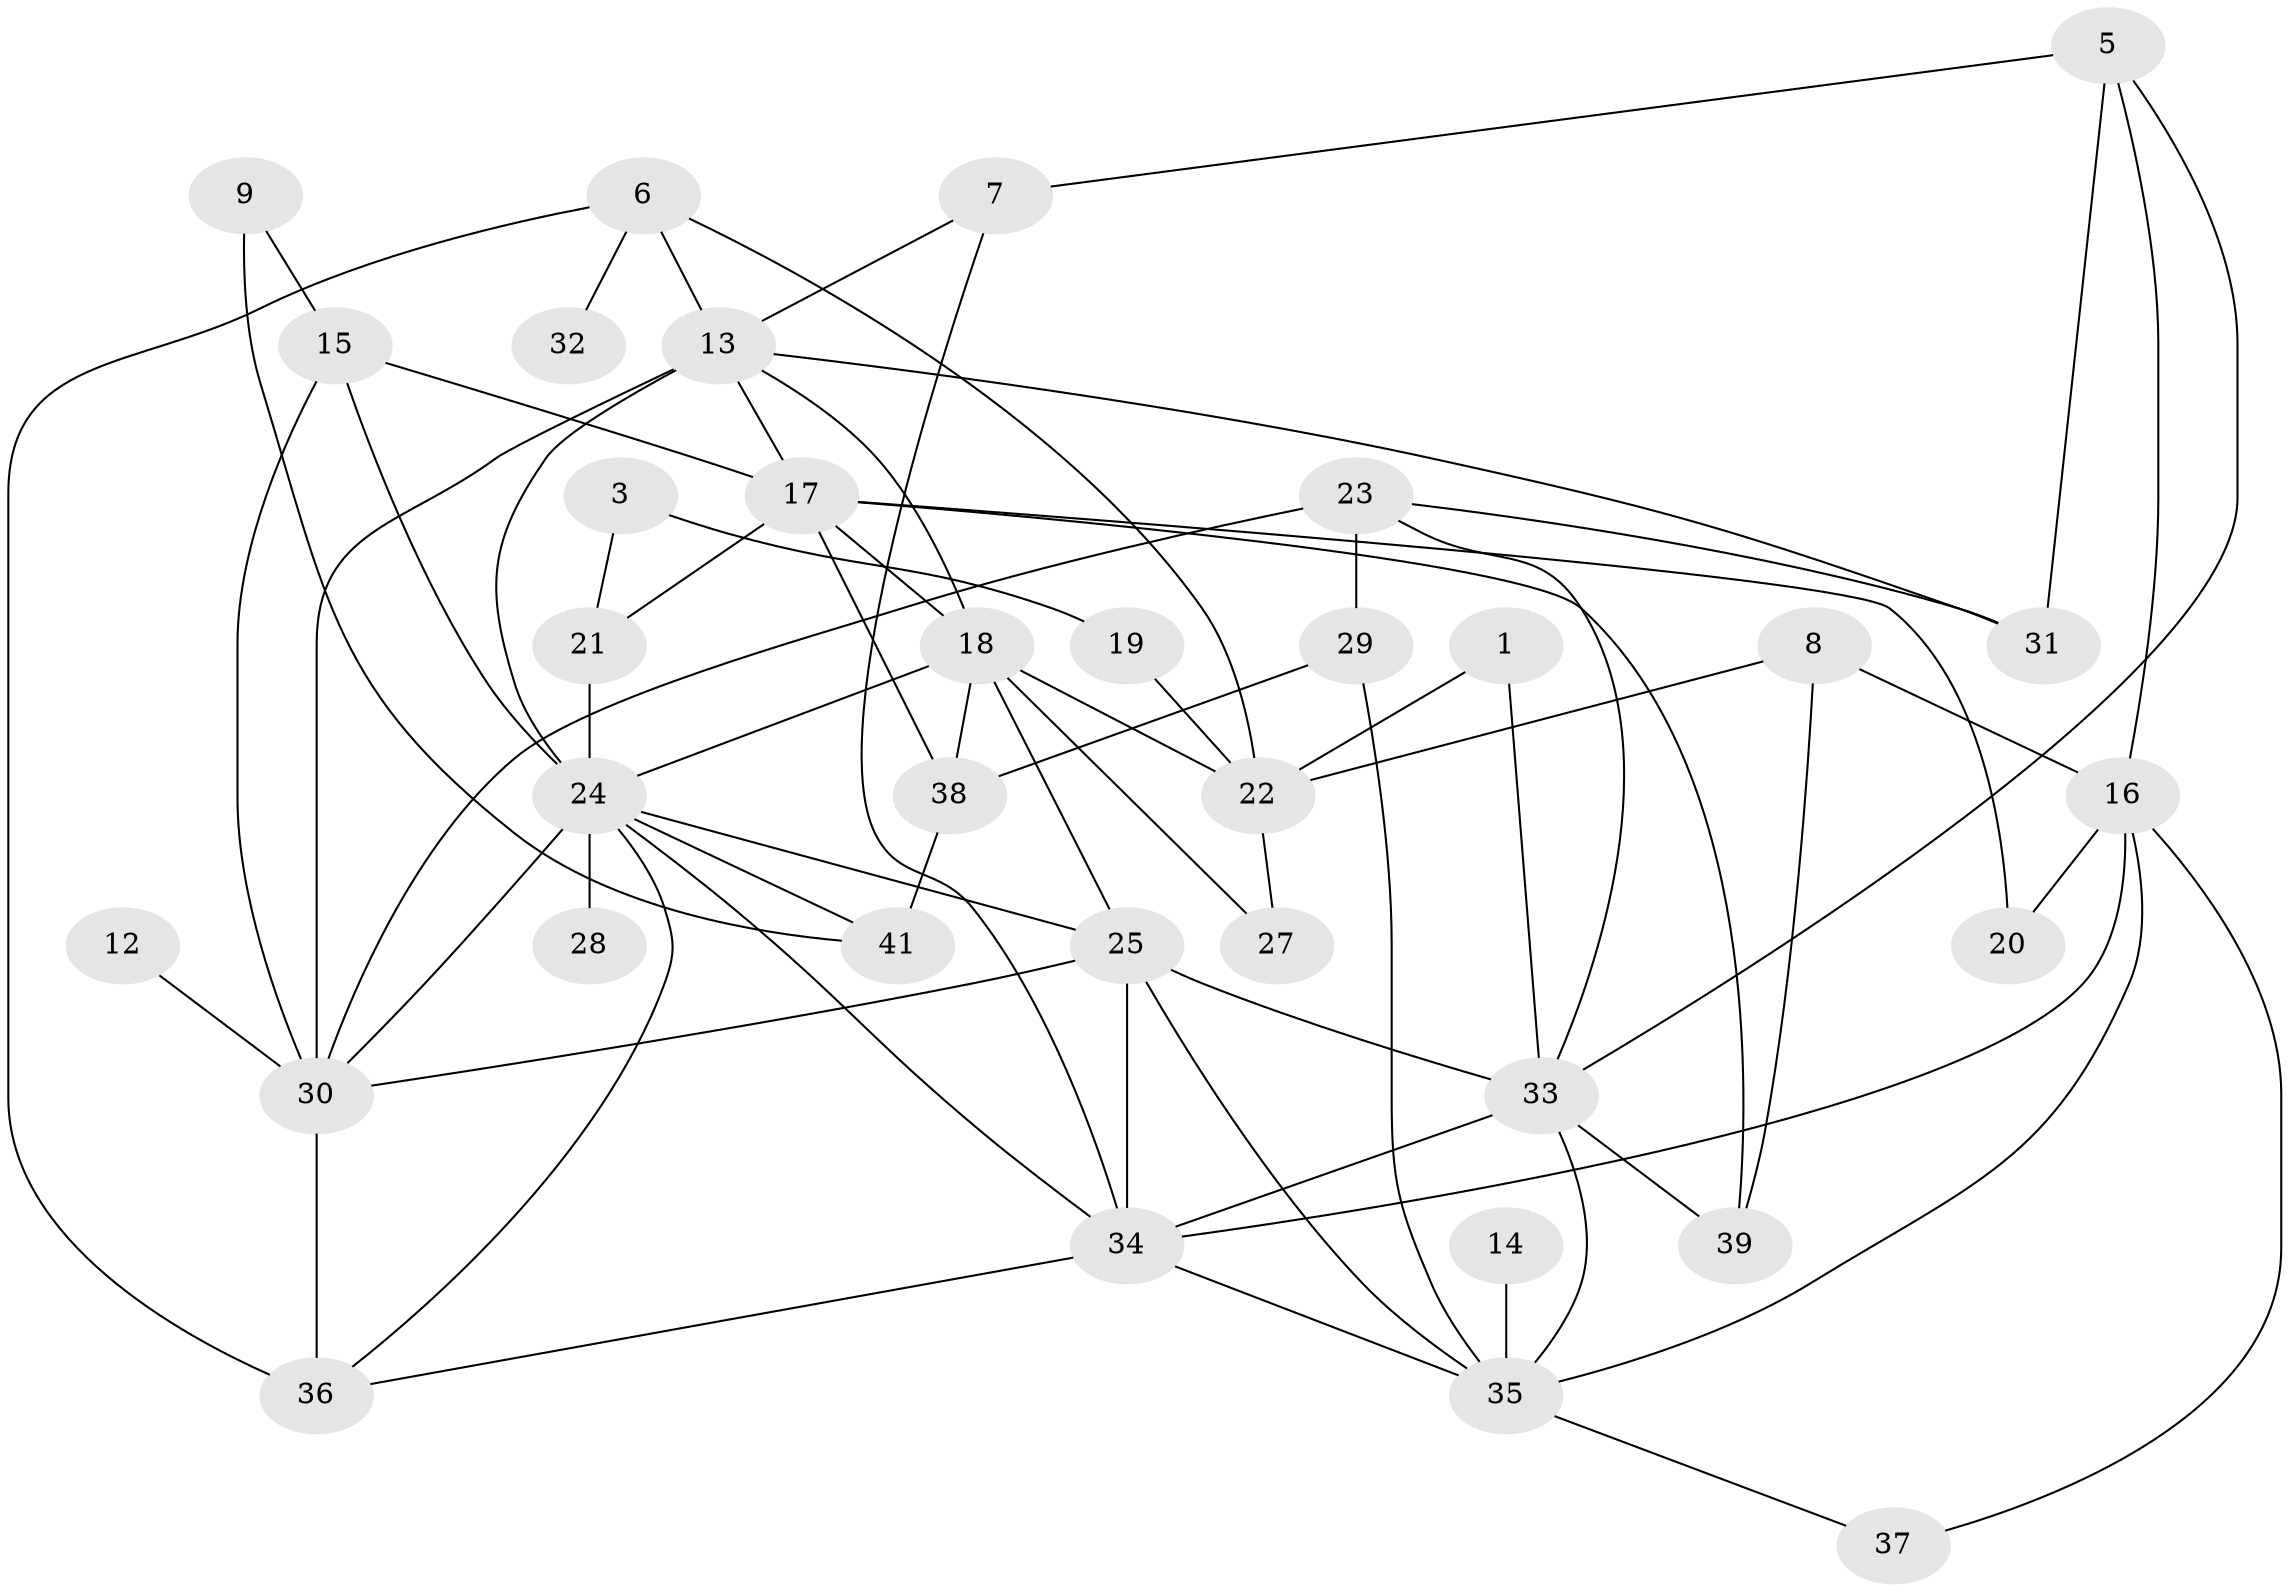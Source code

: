 // original degree distribution, {2: 0.19402985074626866, 3: 0.30597014925373134, 6: 0.05223880597014925, 5: 0.06716417910447761, 1: 0.21641791044776118, 0: 0.029850746268656716, 4: 0.12686567164179105, 7: 0.007462686567164179}
// Generated by graph-tools (version 1.1) at 2025/35/03/04/25 23:35:45]
// undirected, 35 vertices, 70 edges
graph export_dot {
  node [color=gray90,style=filled];
  1;
  3;
  5;
  6;
  7;
  8;
  9;
  12;
  13;
  14;
  15;
  16;
  17;
  18;
  19;
  20;
  21;
  22;
  23;
  24;
  25;
  27;
  28;
  29;
  30;
  31;
  32;
  33;
  34;
  35;
  36;
  37;
  38;
  39;
  41;
  1 -- 22 [weight=1.0];
  1 -- 33 [weight=1.0];
  3 -- 19 [weight=1.0];
  3 -- 21 [weight=1.0];
  5 -- 7 [weight=1.0];
  5 -- 16 [weight=1.0];
  5 -- 31 [weight=1.0];
  5 -- 33 [weight=1.0];
  6 -- 13 [weight=1.0];
  6 -- 22 [weight=1.0];
  6 -- 32 [weight=1.0];
  6 -- 36 [weight=1.0];
  7 -- 13 [weight=1.0];
  7 -- 34 [weight=1.0];
  8 -- 16 [weight=1.0];
  8 -- 22 [weight=1.0];
  8 -- 39 [weight=1.0];
  9 -- 15 [weight=1.0];
  9 -- 41 [weight=1.0];
  12 -- 30 [weight=2.0];
  13 -- 17 [weight=1.0];
  13 -- 18 [weight=1.0];
  13 -- 24 [weight=2.0];
  13 -- 30 [weight=2.0];
  13 -- 31 [weight=1.0];
  14 -- 35 [weight=1.0];
  15 -- 17 [weight=1.0];
  15 -- 24 [weight=1.0];
  15 -- 30 [weight=1.0];
  16 -- 20 [weight=2.0];
  16 -- 34 [weight=1.0];
  16 -- 35 [weight=1.0];
  16 -- 37 [weight=1.0];
  17 -- 18 [weight=1.0];
  17 -- 20 [weight=1.0];
  17 -- 21 [weight=1.0];
  17 -- 38 [weight=1.0];
  17 -- 39 [weight=1.0];
  18 -- 22 [weight=2.0];
  18 -- 24 [weight=2.0];
  18 -- 25 [weight=1.0];
  18 -- 27 [weight=2.0];
  18 -- 38 [weight=2.0];
  19 -- 22 [weight=1.0];
  21 -- 24 [weight=1.0];
  22 -- 27 [weight=1.0];
  23 -- 29 [weight=2.0];
  23 -- 30 [weight=1.0];
  23 -- 31 [weight=1.0];
  23 -- 33 [weight=1.0];
  24 -- 25 [weight=1.0];
  24 -- 28 [weight=1.0];
  24 -- 30 [weight=1.0];
  24 -- 34 [weight=1.0];
  24 -- 36 [weight=1.0];
  24 -- 41 [weight=1.0];
  25 -- 30 [weight=1.0];
  25 -- 33 [weight=2.0];
  25 -- 34 [weight=1.0];
  25 -- 35 [weight=2.0];
  29 -- 35 [weight=2.0];
  29 -- 38 [weight=2.0];
  30 -- 36 [weight=2.0];
  33 -- 34 [weight=1.0];
  33 -- 35 [weight=3.0];
  33 -- 39 [weight=1.0];
  34 -- 35 [weight=1.0];
  34 -- 36 [weight=1.0];
  35 -- 37 [weight=1.0];
  38 -- 41 [weight=2.0];
}
